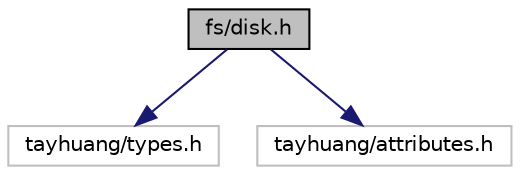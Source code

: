 digraph "fs/disk.h"
{
 // LATEX_PDF_SIZE
  edge [fontname="Helvetica",fontsize="10",labelfontname="Helvetica",labelfontsize="10"];
  node [fontname="Helvetica",fontsize="10",shape=record];
  Node1 [label="fs/disk.h",height=0.2,width=0.4,color="black", fillcolor="grey75", style="filled", fontcolor="black",tooltip="磁盘驱动"];
  Node1 -> Node2 [color="midnightblue",fontsize="10",style="solid",fontname="Helvetica"];
  Node2 [label="tayhuang/types.h",height=0.2,width=0.4,color="grey75", fillcolor="white", style="filled",tooltip=" "];
  Node1 -> Node3 [color="midnightblue",fontsize="10",style="solid",fontname="Helvetica"];
  Node3 [label="tayhuang/attributes.h",height=0.2,width=0.4,color="grey75", fillcolor="white", style="filled",tooltip=" "];
}
